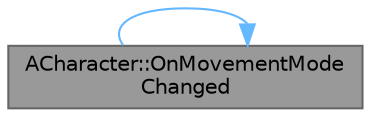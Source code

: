 digraph "ACharacter::OnMovementModeChanged"
{
 // INTERACTIVE_SVG=YES
 // LATEX_PDF_SIZE
  bgcolor="transparent";
  edge [fontname=Helvetica,fontsize=10,labelfontname=Helvetica,labelfontsize=10];
  node [fontname=Helvetica,fontsize=10,shape=box,height=0.2,width=0.4];
  rankdir="LR";
  Node1 [id="Node000001",label="ACharacter::OnMovementMode\lChanged",height=0.2,width=0.4,color="gray40", fillcolor="grey60", style="filled", fontcolor="black",tooltip="Called from CharacterMovementComponent to notify the character that the movement mode has changed."];
  Node1 -> Node1 [id="edge1_Node000001_Node000001",color="steelblue1",style="solid",tooltip=" "];
}
